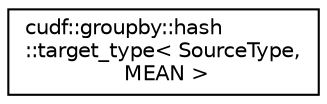 digraph "Graphical Class Hierarchy"
{
 // LATEX_PDF_SIZE
  edge [fontname="Helvetica",fontsize="10",labelfontname="Helvetica",labelfontsize="10"];
  node [fontname="Helvetica",fontsize="10",shape=record];
  rankdir="LR";
  Node0 [label="cudf::groupby::hash\l::target_type\< SourceType,\l MEAN \>",height=0.2,width=0.4,color="black", fillcolor="white", style="filled",URL="$structcudf_1_1groupby_1_1hash_1_1target__type_3_01SourceType_00_01MEAN_01_4.html",tooltip=" "];
}

